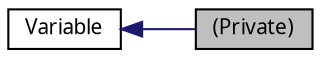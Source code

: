 digraph structs
{
  edge [fontname="FreeSans.ttf",fontsize=8,labelfontname="FreeSans.ttf",labelfontsize=8];
  node [fontname="FreeSans.ttf",fontsize=10,shape=record];
rankdir=LR;
  Node0 [label="(Private)",height=0.2,width=0.4,color="black", fillcolor="grey75", style="filled" fontcolor="black"];
  Node1 [label="Variable",height=0.2,width=0.4,color="black", fillcolor="white", style="filled",URL="$group__Variable.html"];
  Node1->Node0 [shape=plaintext, color="midnightblue", dir="back", style="solid"];
}

